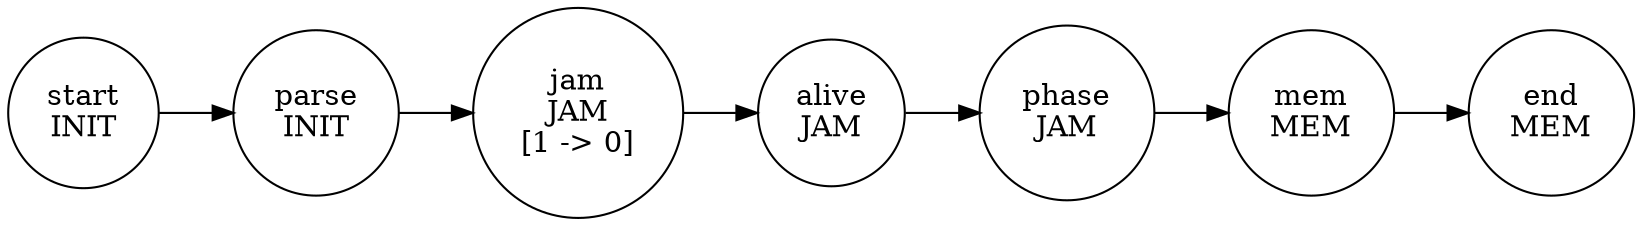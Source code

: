 digraph LEE {
rankdir=LR;
n1 [shape=circle, label="start\nINIT"];
n2 [shape=circle, label="parse\nINIT"];
n3 [shape=circle, label="jam\nJAM\n[1 -> 0]"];
n4 [shape=circle, label="alive\nJAM"];
n5 [shape=circle, label="phase\nJAM"];
n6 [shape=circle, label="mem\nMEM"];
n7 [shape=circle, label="end\nMEM"];
n1 -> n2;
n2 -> n3;
n3 -> n4;
n4 -> n5;
n5 -> n6;
n6 -> n7;
}